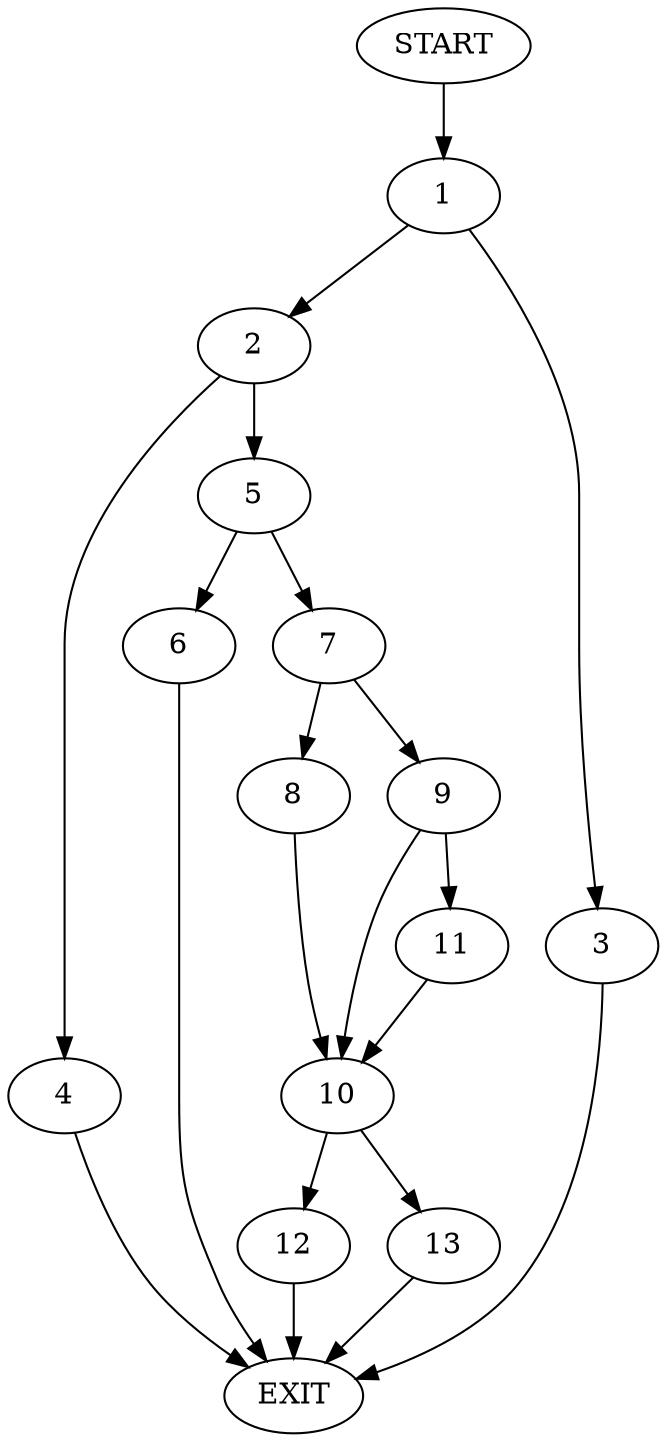 digraph {
0 [label="START"]
14 [label="EXIT"]
0 -> 1
1 -> 2
1 -> 3
2 -> 4
2 -> 5
3 -> 14
4 -> 14
5 -> 6
5 -> 7
7 -> 8
7 -> 9
6 -> 14
9 -> 10
9 -> 11
8 -> 10
10 -> 12
10 -> 13
11 -> 10
12 -> 14
13 -> 14
}
